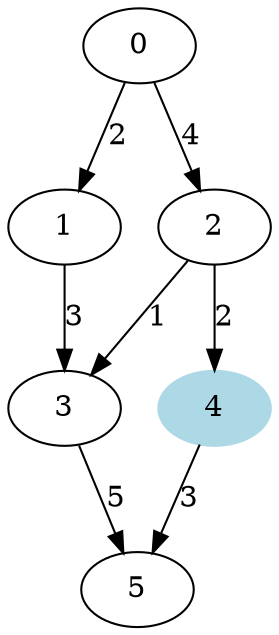 digraph AmplifierPlacement {
  0 [label="0"];
  1 [label="1"];
  2 [label="2"];
  3 [label="3"];
  4 [style=filled, color=lightblue, label="4"];
  5 [label="5"];
  0 -> 1 [label="2"];
  0 -> 2 [label="4"];
  1 -> 3 [label="3"];
  2 -> 3 [label="1"];
  2 -> 4 [label="2"];
  3 -> 5 [label="5"];
  4 -> 5 [label="3"];
}
